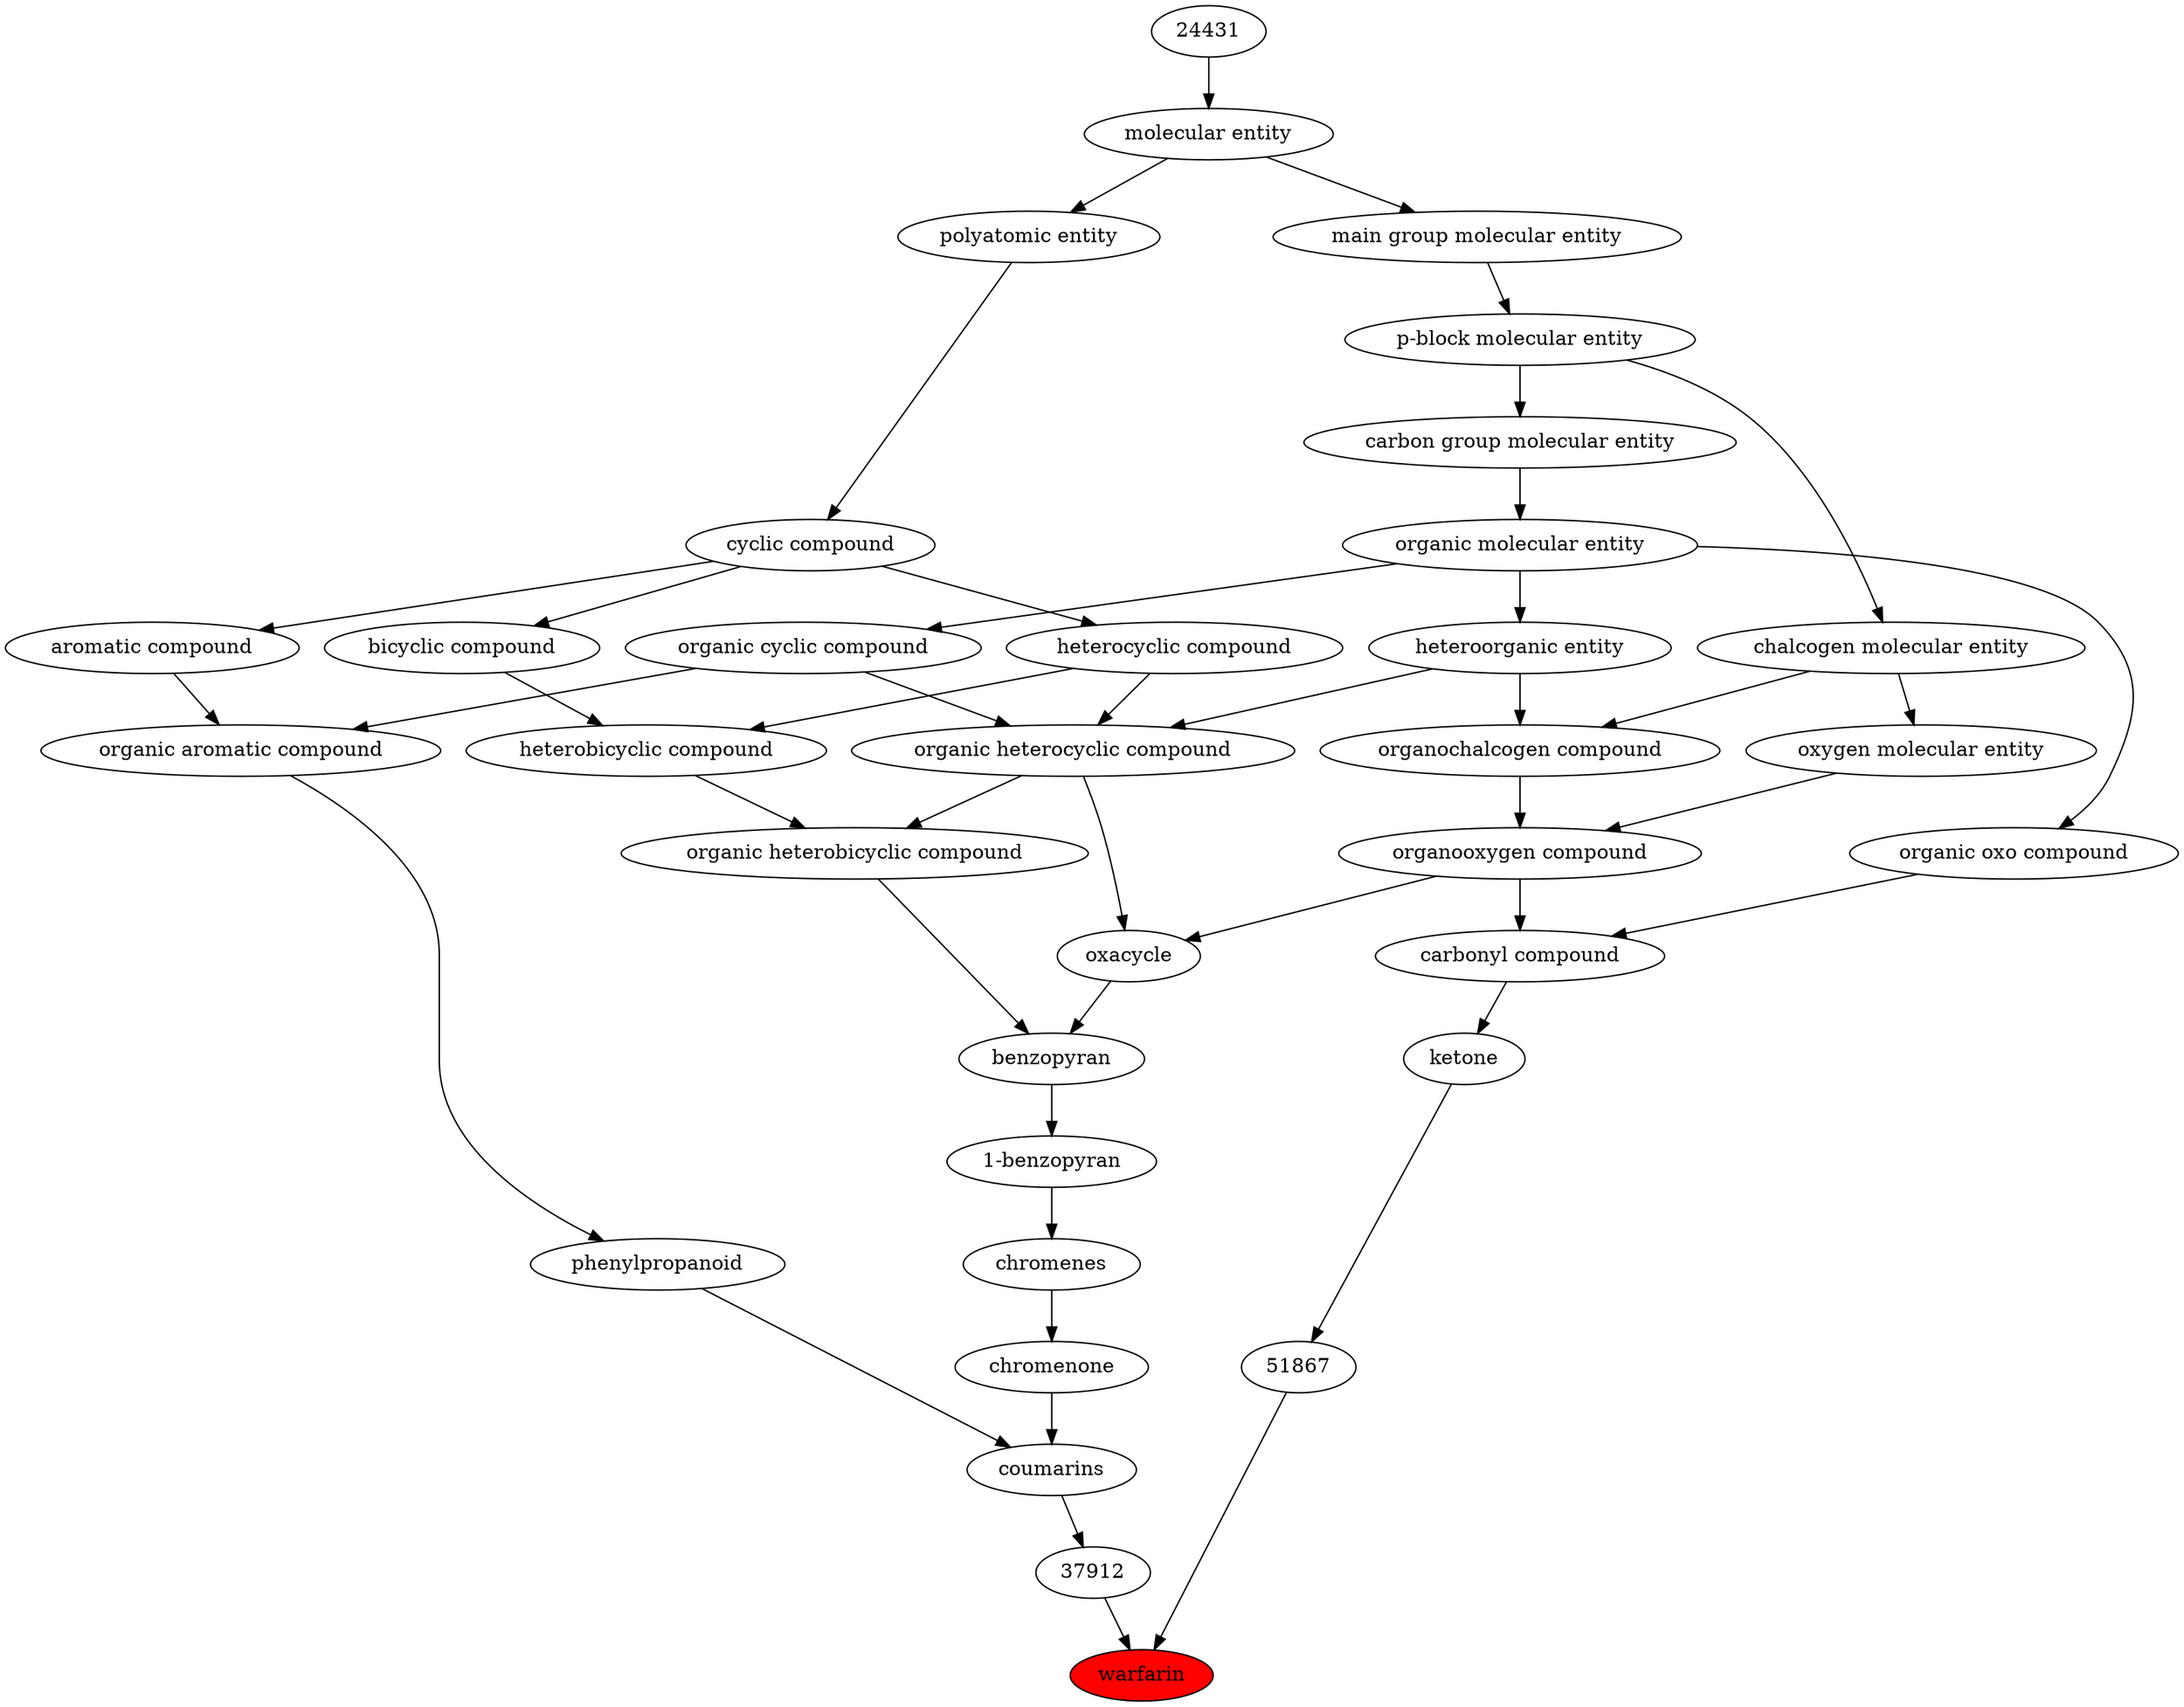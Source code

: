 digraph tree{ 
10033 [label="warfarin" fillcolor=red style=filled]
37912 -> 10033
51867 -> 10033
37912 [label="37912"]
23403 -> 37912
51867 [label="51867"]
17087 -> 51867
23403 [label="coumarins"]
26004 -> 23403
38445 -> 23403
17087 [label="ketone"]
36586 -> 17087
26004 [label="phenylpropanoid"]
33659 -> 26004
38445 [label="chromenone"]
23232 -> 38445
36586 [label="carbonyl compound"]
36587 -> 36586
36963 -> 36586
33659 [label="organic aromatic compound"]
33832 -> 33659
33655 -> 33659
23232 [label="chromenes"]
38443 -> 23232
36587 [label="organic oxo compound"]
50860 -> 36587
36963 [label="organooxygen compound"]
36962 -> 36963
25806 -> 36963
33832 [label="organic cyclic compound"]
50860 -> 33832
33655 [label="aromatic compound"]
33595 -> 33655
38443 [label="1-benzopyran"]
22727 -> 38443
50860 [label="organic molecular entity"]
33582 -> 50860
36962 [label="organochalcogen compound"]
33285 -> 36962
33304 -> 36962
25806 [label="oxygen molecular entity"]
33304 -> 25806
33595 [label="cyclic compound"]
36357 -> 33595
22727 [label="benzopyran"]
38104 -> 22727
27171 -> 22727
33582 [label="carbon group molecular entity"]
33675 -> 33582
33285 [label="heteroorganic entity"]
50860 -> 33285
33304 [label="chalcogen molecular entity"]
33675 -> 33304
36357 [label="polyatomic entity"]
23367 -> 36357
38104 [label="oxacycle"]
24532 -> 38104
36963 -> 38104
27171 [label="organic heterobicyclic compound"]
33672 -> 27171
24532 -> 27171
33675 [label="p-block molecular entity"]
33579 -> 33675
23367 [label="molecular entity"]
24431 -> 23367
24532 [label="organic heterocyclic compound"]
33285 -> 24532
33832 -> 24532
5686 -> 24532
33672 [label="heterobicyclic compound"]
33636 -> 33672
5686 -> 33672
33579 [label="main group molecular entity"]
23367 -> 33579
24431 [label="24431"]
5686 [label="heterocyclic compound"]
33595 -> 5686
33636 [label="bicyclic compound"]
33595 -> 33636
}
